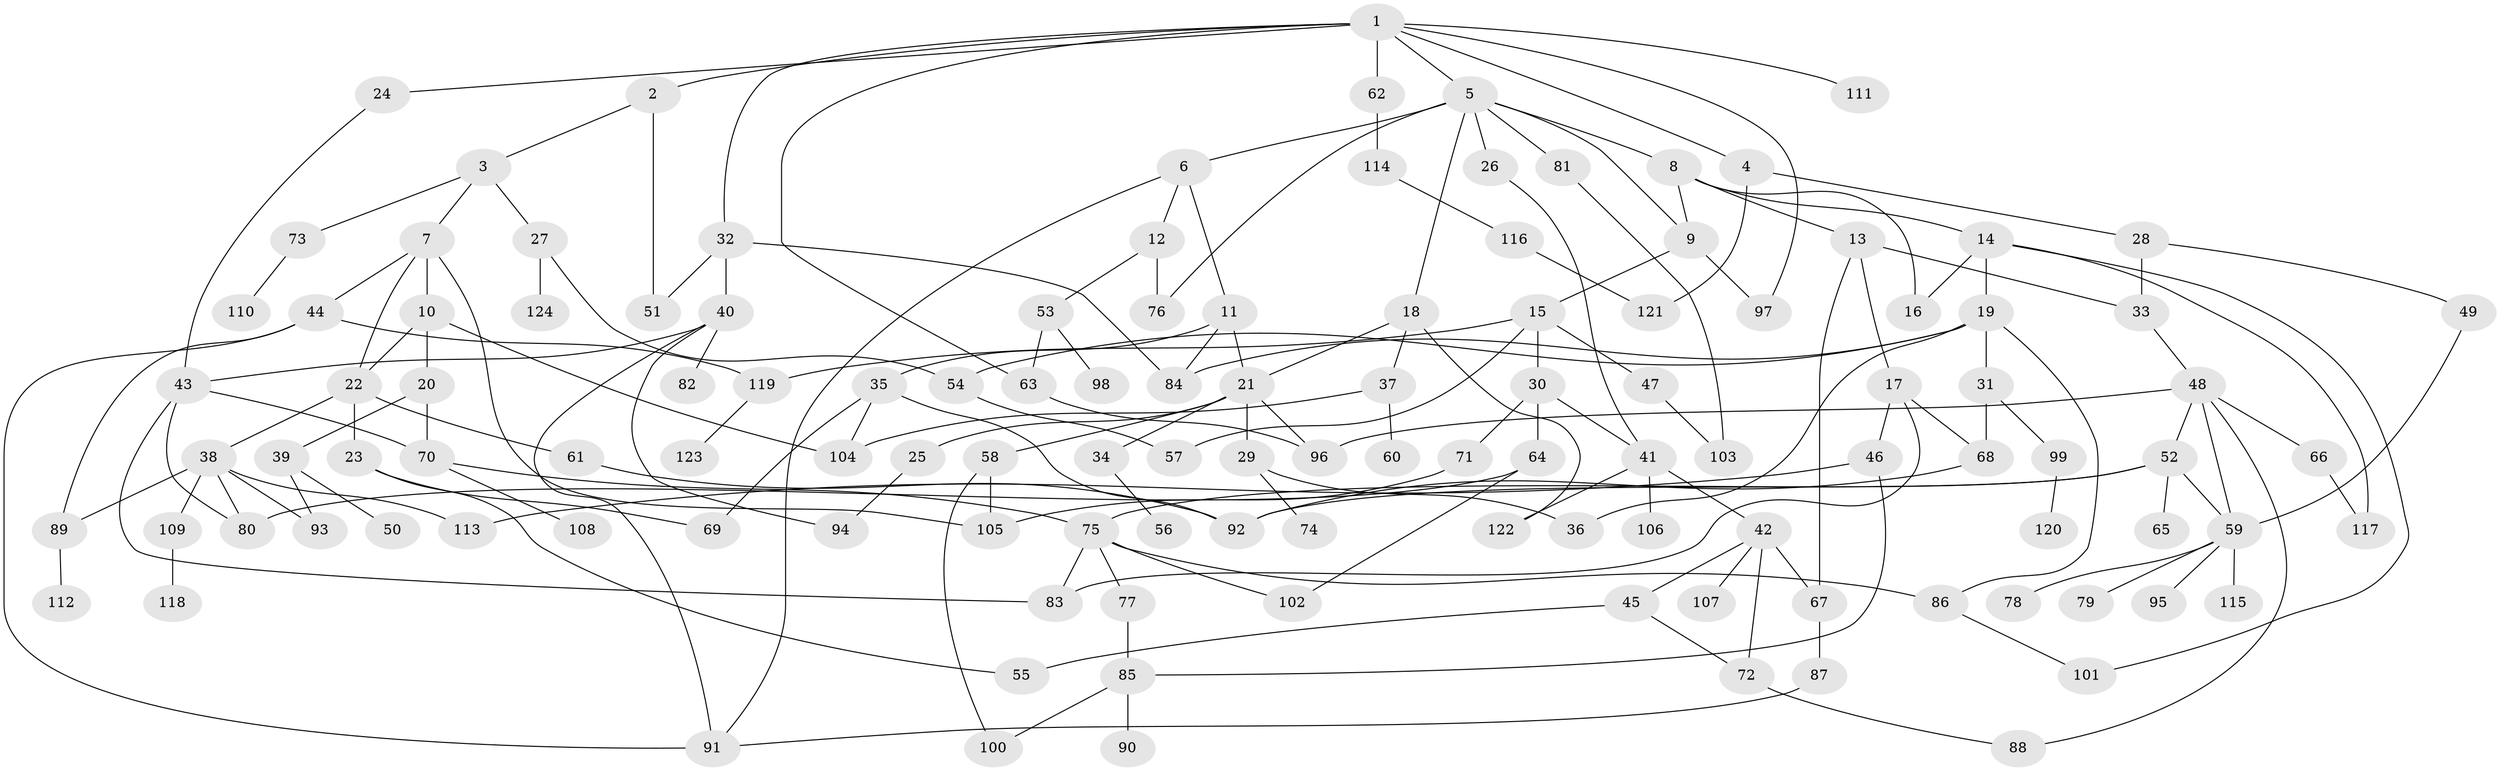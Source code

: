// coarse degree distribution, {7: 0.04, 4: 0.10666666666666667, 3: 0.22666666666666666, 14: 0.013333333333333334, 5: 0.05333333333333334, 6: 0.09333333333333334, 10: 0.013333333333333334, 2: 0.32, 1: 0.13333333333333333}
// Generated by graph-tools (version 1.1) at 2025/49/03/04/25 22:49:15]
// undirected, 124 vertices, 179 edges
graph export_dot {
  node [color=gray90,style=filled];
  1;
  2;
  3;
  4;
  5;
  6;
  7;
  8;
  9;
  10;
  11;
  12;
  13;
  14;
  15;
  16;
  17;
  18;
  19;
  20;
  21;
  22;
  23;
  24;
  25;
  26;
  27;
  28;
  29;
  30;
  31;
  32;
  33;
  34;
  35;
  36;
  37;
  38;
  39;
  40;
  41;
  42;
  43;
  44;
  45;
  46;
  47;
  48;
  49;
  50;
  51;
  52;
  53;
  54;
  55;
  56;
  57;
  58;
  59;
  60;
  61;
  62;
  63;
  64;
  65;
  66;
  67;
  68;
  69;
  70;
  71;
  72;
  73;
  74;
  75;
  76;
  77;
  78;
  79;
  80;
  81;
  82;
  83;
  84;
  85;
  86;
  87;
  88;
  89;
  90;
  91;
  92;
  93;
  94;
  95;
  96;
  97;
  98;
  99;
  100;
  101;
  102;
  103;
  104;
  105;
  106;
  107;
  108;
  109;
  110;
  111;
  112;
  113;
  114;
  115;
  116;
  117;
  118;
  119;
  120;
  121;
  122;
  123;
  124;
  1 -- 2;
  1 -- 4;
  1 -- 5;
  1 -- 24;
  1 -- 32;
  1 -- 62;
  1 -- 111;
  1 -- 63;
  1 -- 97;
  2 -- 3;
  2 -- 51;
  3 -- 7;
  3 -- 27;
  3 -- 73;
  4 -- 28;
  4 -- 121;
  5 -- 6;
  5 -- 8;
  5 -- 18;
  5 -- 26;
  5 -- 76;
  5 -- 81;
  5 -- 9;
  6 -- 11;
  6 -- 12;
  6 -- 91;
  7 -- 10;
  7 -- 22;
  7 -- 44;
  7 -- 105;
  8 -- 9;
  8 -- 13;
  8 -- 14;
  8 -- 16;
  9 -- 15;
  9 -- 97;
  10 -- 20;
  10 -- 22;
  10 -- 104;
  11 -- 21;
  11 -- 35;
  11 -- 84;
  12 -- 53;
  12 -- 76;
  13 -- 17;
  13 -- 33;
  13 -- 67;
  14 -- 16;
  14 -- 19;
  14 -- 117;
  14 -- 101;
  15 -- 30;
  15 -- 47;
  15 -- 57;
  15 -- 119;
  17 -- 46;
  17 -- 68;
  17 -- 83;
  18 -- 37;
  18 -- 122;
  18 -- 21;
  19 -- 31;
  19 -- 36;
  19 -- 54;
  19 -- 86;
  19 -- 84;
  20 -- 39;
  20 -- 70;
  21 -- 25;
  21 -- 29;
  21 -- 34;
  21 -- 58;
  21 -- 96;
  22 -- 23;
  22 -- 38;
  22 -- 61;
  23 -- 55;
  23 -- 69;
  24 -- 43;
  25 -- 94;
  26 -- 41;
  27 -- 124;
  27 -- 54;
  28 -- 49;
  28 -- 33;
  29 -- 74;
  29 -- 36;
  30 -- 64;
  30 -- 71;
  30 -- 41;
  31 -- 68;
  31 -- 99;
  32 -- 40;
  32 -- 51;
  32 -- 84;
  33 -- 48;
  34 -- 56;
  35 -- 69;
  35 -- 92;
  35 -- 104;
  37 -- 60;
  37 -- 104;
  38 -- 93;
  38 -- 109;
  38 -- 113;
  38 -- 89;
  38 -- 80;
  39 -- 50;
  39 -- 93;
  40 -- 43;
  40 -- 82;
  40 -- 94;
  40 -- 91;
  41 -- 42;
  41 -- 106;
  41 -- 122;
  42 -- 45;
  42 -- 67;
  42 -- 72;
  42 -- 107;
  43 -- 80;
  43 -- 83;
  43 -- 70;
  44 -- 89;
  44 -- 119;
  44 -- 91;
  45 -- 55;
  45 -- 72;
  46 -- 85;
  46 -- 113;
  47 -- 103;
  48 -- 52;
  48 -- 59;
  48 -- 66;
  48 -- 96;
  48 -- 88;
  49 -- 59;
  52 -- 65;
  52 -- 75;
  52 -- 92;
  52 -- 59;
  53 -- 63;
  53 -- 98;
  54 -- 57;
  58 -- 100;
  58 -- 105;
  59 -- 78;
  59 -- 79;
  59 -- 95;
  59 -- 115;
  61 -- 92;
  62 -- 114;
  63 -- 96;
  64 -- 80;
  64 -- 102;
  66 -- 117;
  67 -- 87;
  68 -- 92;
  70 -- 108;
  70 -- 75;
  71 -- 105;
  72 -- 88;
  73 -- 110;
  75 -- 77;
  75 -- 83;
  75 -- 102;
  75 -- 86;
  77 -- 85;
  81 -- 103;
  85 -- 90;
  85 -- 100;
  86 -- 101;
  87 -- 91;
  89 -- 112;
  99 -- 120;
  109 -- 118;
  114 -- 116;
  116 -- 121;
  119 -- 123;
}
